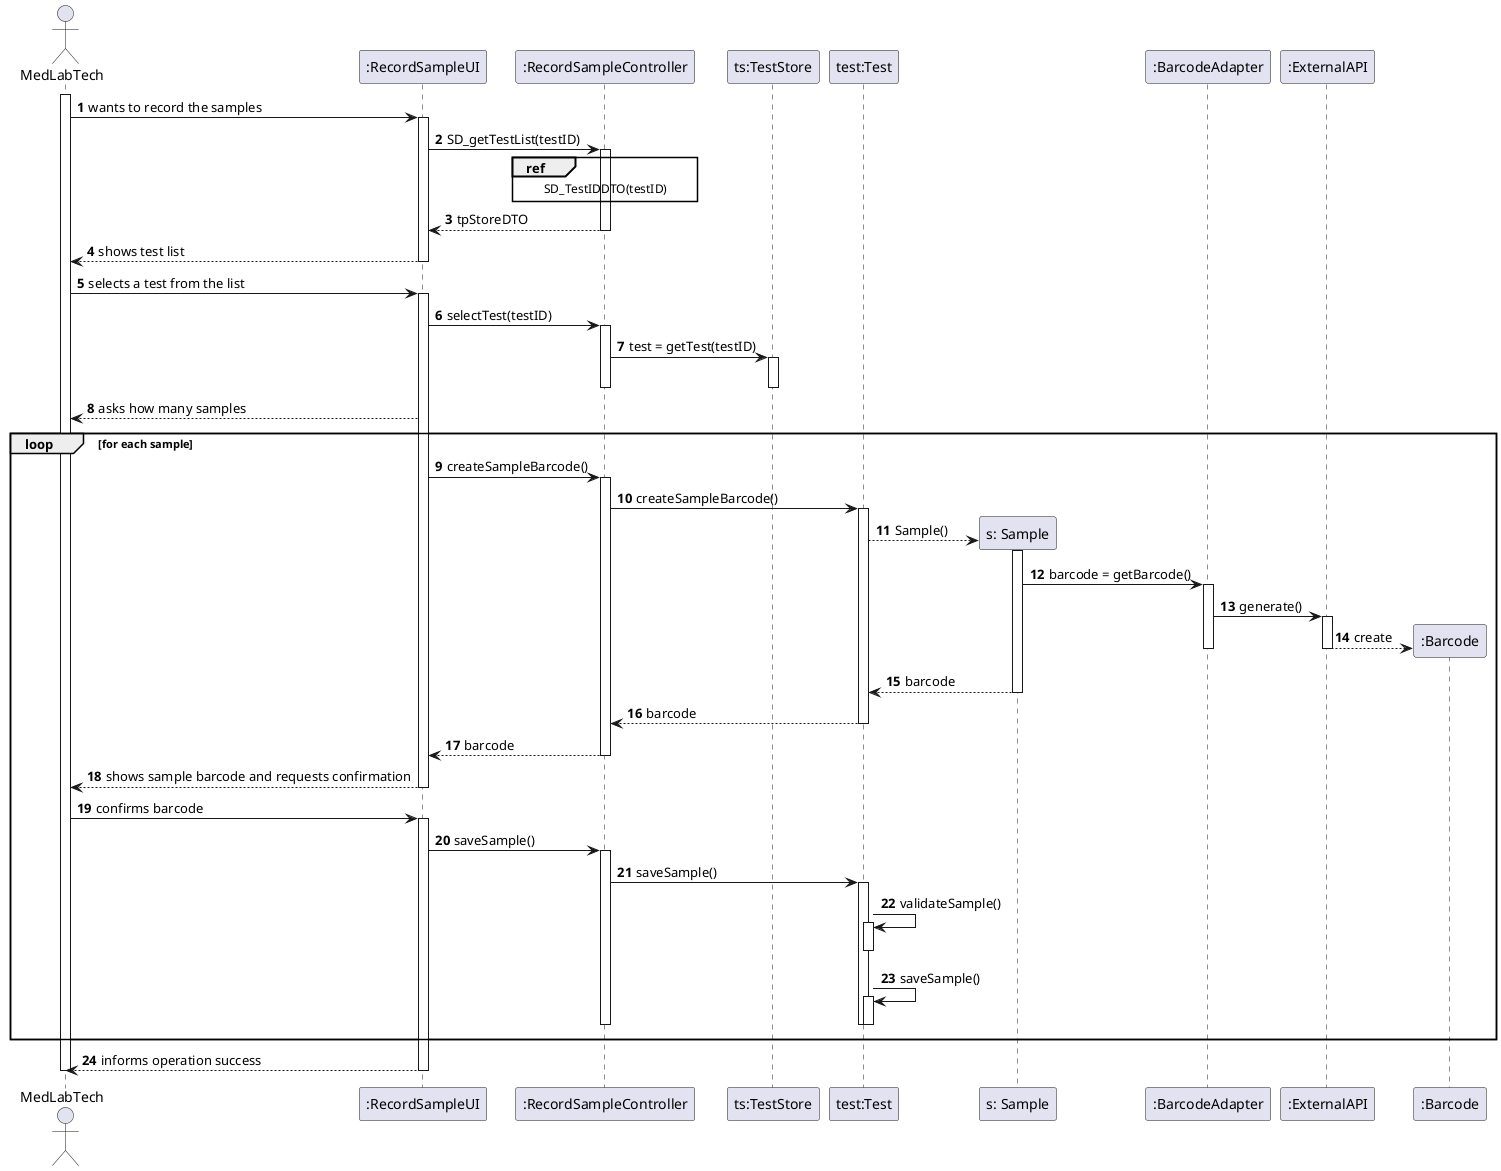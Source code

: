 @startuml
autonumber
actor MedLabTech as MLT
participant ":RecordSampleUI" as UI
participant ":RecordSampleController" as CTRL
participant "ts:TestStore" as TT
participant "test:Test" as t
participant "s: Sample" as S
participant ":BarcodeAdapter" as Bc
participant ":ExternalAPI" as Ea
participant ":Barcode" as Bar

activate MLT
MLT -> UI: wants to record the samples
activate UI
UI -> CTRL : SD_getTestList(testID)
ref over CTRL: SD_TestIDDTO(testID)
activate CTRL
CTRL --> UI: tpStoreDTO
deactivate CTRL

UI --> MLT: shows test list
deactivate UI
MLT -> UI: selects a test from the list
activate UI
UI -> CTRL: selectTest(testID)
activate CTRL
CTRL -> TT:test = getTest(testID)
activate TT
deactivate
deactivate
UI --> MLT: asks how many samples
loop for each sample
UI -> CTRL: createSampleBarcode()
activate CTRL
CTRL -> t: createSampleBarcode()
activate t
t --> S**: Sample()
activate S
S -> Bc: barcode = getBarcode()
activate Bc
Bc -> Ea: generate()
activate Ea
Ea --> Bar** :create
deactivate Ea
deactivate Bc
return barcode
return barcode
return barcode
deactivate S
deactivate t
deactivate CTRL

UI --> MLT: shows sample barcode and requests confirmation
deactivate UI

deactivate UI
deactivate CTRL
deactivate CTRL
MLT -> UI: confirms barcode
activate UI
UI -> CTRL: saveSample()
activate CTRL
CTRL -> t: saveSample()
activate t
t -> t: validateSample()
activate t
deactivate
t -> t: saveSample()
activate t
deactivate
deactivate t
deactivate CTRL
end
UI --> MLT: informs operation success
deactivate UI
deactivate MLT
@enduml